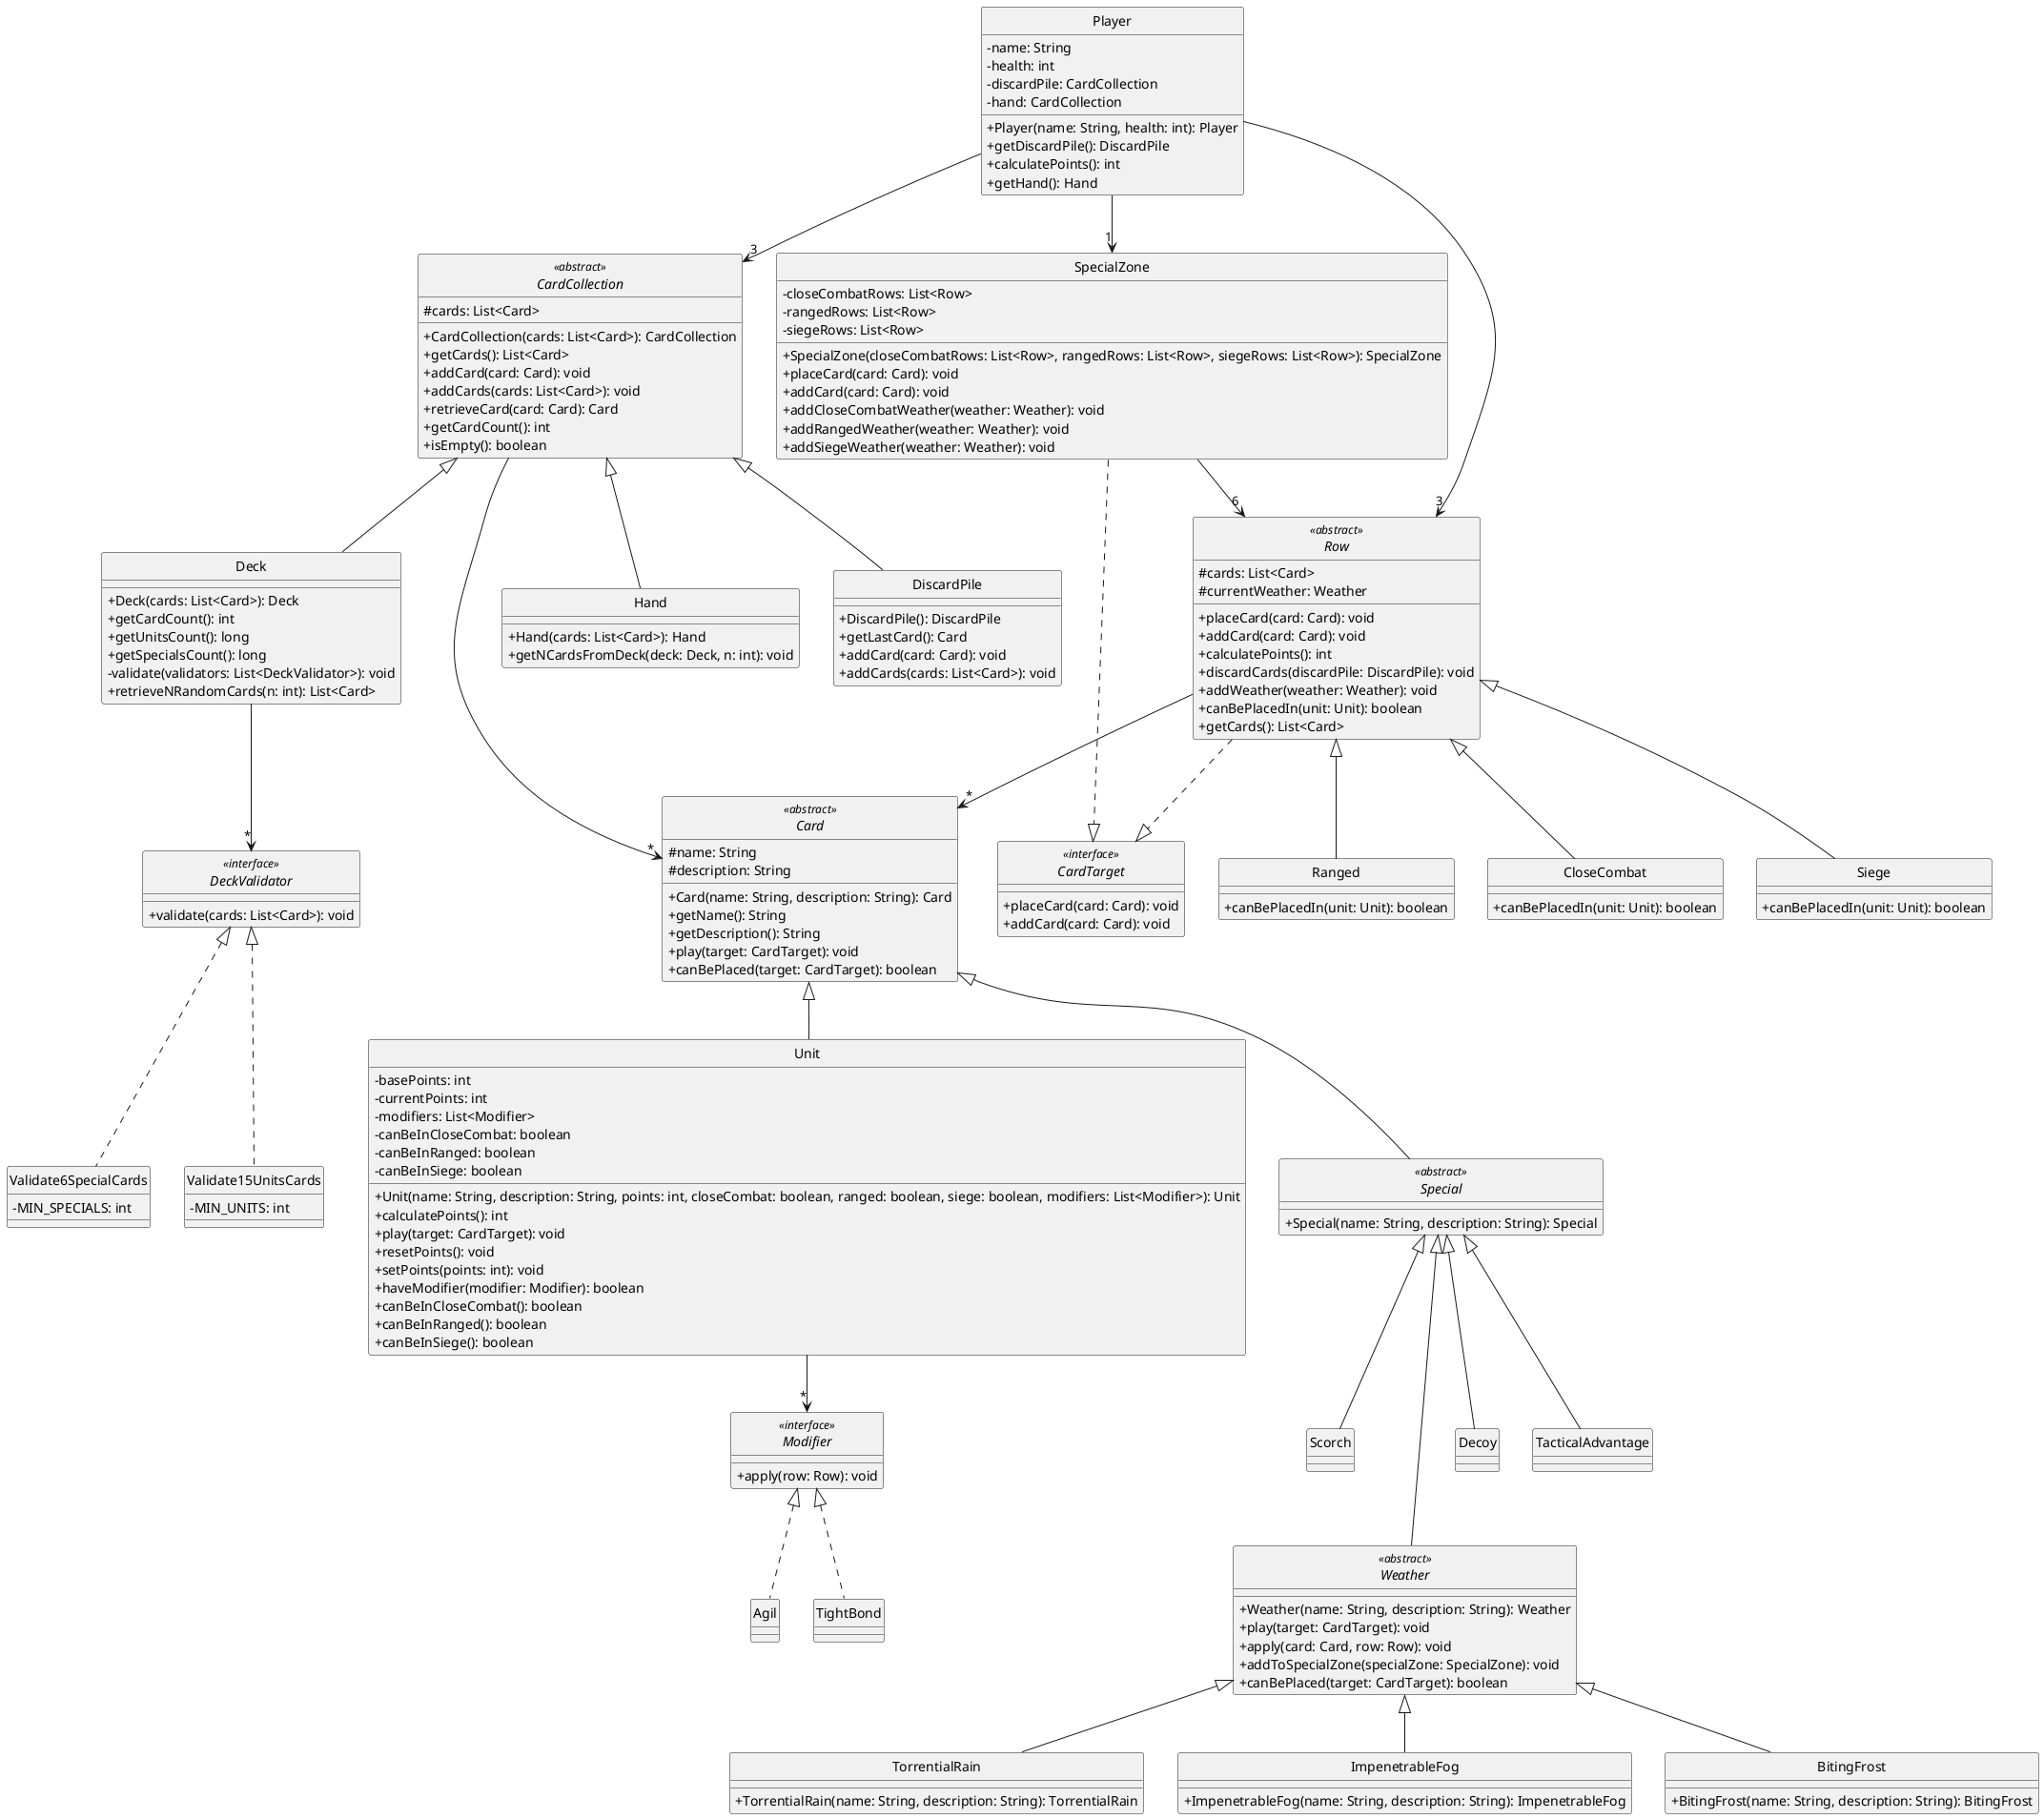 @startuml

skinparam monochrome true
hide circle
skinparam classAttributeIconSize 0

' =====================
' GAME
' =====================
class Player {
  -name: String
  -health: int
  -discardPile: CardCollection
  -hand: CardCollection
  +Player(name: String, health: int): Player
  +getDiscardPile(): DiscardPile
  +calculatePoints(): int
  +getHand(): Hand
}

interface CardTarget <<interface>> {
  +placeCard(card: Card): void
  +addCard(card: Card): void
}

abstract class CardCollection <<abstract>> {
  #cards: List<Card>
  +CardCollection(cards: List<Card>): CardCollection
  +getCards(): List<Card>
  +addCard(card: Card): void
  +addCards(cards: List<Card>): void
  +retrieveCard(card: Card): Card
  +getCardCount(): int
  +isEmpty(): boolean
}

class Hand {
  +Hand(cards: List<Card>): Hand
  +getNCardsFromDeck(deck: Deck, n: int): void
}

class DiscardPile {
  +DiscardPile(): DiscardPile
  +getLastCard(): Card
  +addCard(card: Card): void
  +addCards(cards: List<Card>): void
}

class Deck {
  +Deck(cards: List<Card>): Deck
  +getCardCount(): int
  +getUnitsCount(): long
  +getSpecialsCount(): long
  -validate(validators: List<DeckValidator>): void
  +retrieveNRandomCards(n: int): List<Card>
}

interface DeckValidator <<interface>> {
  +validate(cards: List<Card>): void
}

class Validate6SpecialCards {
  -MIN_SPECIALS: int
}

class Validate15UnitsCards {
  -MIN_UNITS: int
}

abstract class Row <<abstract>> {
  #cards: List<Card>
  #currentWeather: Weather
  +placeCard(card: Card): void
  +addCard(card: Card): void
  +calculatePoints(): int
  +discardCards(discardPile: DiscardPile): void
  +addWeather(weather: Weather): void
  +canBePlacedIn(unit: Unit): boolean
  +getCards(): List<Card>
}

class Ranged {
  +canBePlacedIn(unit: Unit): boolean
}

class CloseCombat {
  +canBePlacedIn(unit: Unit): boolean
}

class Siege {
  +canBePlacedIn(unit: Unit): boolean
}

class SpecialZone {
  -closeCombatRows: List<Row>
  -rangedRows: List<Row>
  -siegeRows: List<Row>
  +SpecialZone(closeCombatRows: List<Row>, rangedRows: List<Row>, siegeRows: List<Row>): SpecialZone
  +placeCard(card: Card): void
  +addCard(card: Card): void
  +addCloseCombatWeather(weather: Weather): void
  +addRangedWeather(weather: Weather): void
  +addSiegeWeather(weather: Weather): void
}

abstract class Card <<abstract>> {
  #name: String
  #description: String
  +Card(name: String, description: String): Card
  +getName(): String
  +getDescription(): String
  +play(target: CardTarget): void
  +canBePlaced(target: CardTarget): boolean
}

class Unit {
  -basePoints: int
  -currentPoints: int
  -modifiers: List<Modifier>
  -canBeInCloseCombat: boolean
  -canBeInRanged: boolean
  -canBeInSiege: boolean
  +Unit(name: String, description: String, points: int, closeCombat: boolean, ranged: boolean, siege: boolean, modifiers: List<Modifier>): Unit
  +calculatePoints(): int
  +play(target: CardTarget): void
  +resetPoints(): void
  +setPoints(points: int): void
  +haveModifier(modifier: Modifier): boolean
  +canBeInCloseCombat(): boolean
  +canBeInRanged(): boolean
  +canBeInSiege(): boolean
}

abstract class Special <<abstract>> {
  +Special(name: String, description: String): Special
}

interface Modifier <<interface>> {
  +apply(row: Row): void
}

class TightBond {
}

class Agil {
}

abstract class Weather <<abstract>> {
  +Weather(name: String, description: String): Weather
  +play(target: CardTarget): void
  +apply(card: Card, row: Row): void
  +addToSpecialZone(specialZone: SpecialZone): void
  +canBePlaced(target: CardTarget): boolean
}

class TorrentialRain {
  +TorrentialRain(name: String, description: String): TorrentialRain
}

class ImpenetrableFog {
  +ImpenetrableFog(name: String, description: String): ImpenetrableFog
}

class BitingFrost {
  +BitingFrost(name: String, description: String): BitingFrost
}

class Decoy {
}

class TacticalAdvantage {
}

class Scorch {
}

' =====================
' RELATIONSHIPS
' =====================
Player --> "3" CardCollection
Player --> "3" Row
Player --> "1" SpecialZone

SpecialZone --> "6" Row

CardCollection --> "*" Card
CardCollection <|-- Hand
CardCollection <|-- DiscardPile
CardCollection <|-- Deck

Row <|-- Ranged
Row <|-- CloseCombat
Row <|-- Siege

Row --> "*" Card
Row ..|> CardTarget
SpecialZone ..|> CardTarget

Card <|-- Unit
Card <|-- Special

Unit --> "*" Modifier

Modifier <|.. TightBond
Modifier <|.. Agil

Special <|-- Decoy
Special <|-- TacticalAdvantage
Special <|-- Scorch
Special <|--- Weather

Weather <|-- TorrentialRain
Weather <|-- ImpenetrableFog
Weather <|-- BitingFrost

Deck --> "*" DeckValidator
DeckValidator <|.. Validate6SpecialCards
DeckValidator <|.. Validate15UnitsCards

@enduml